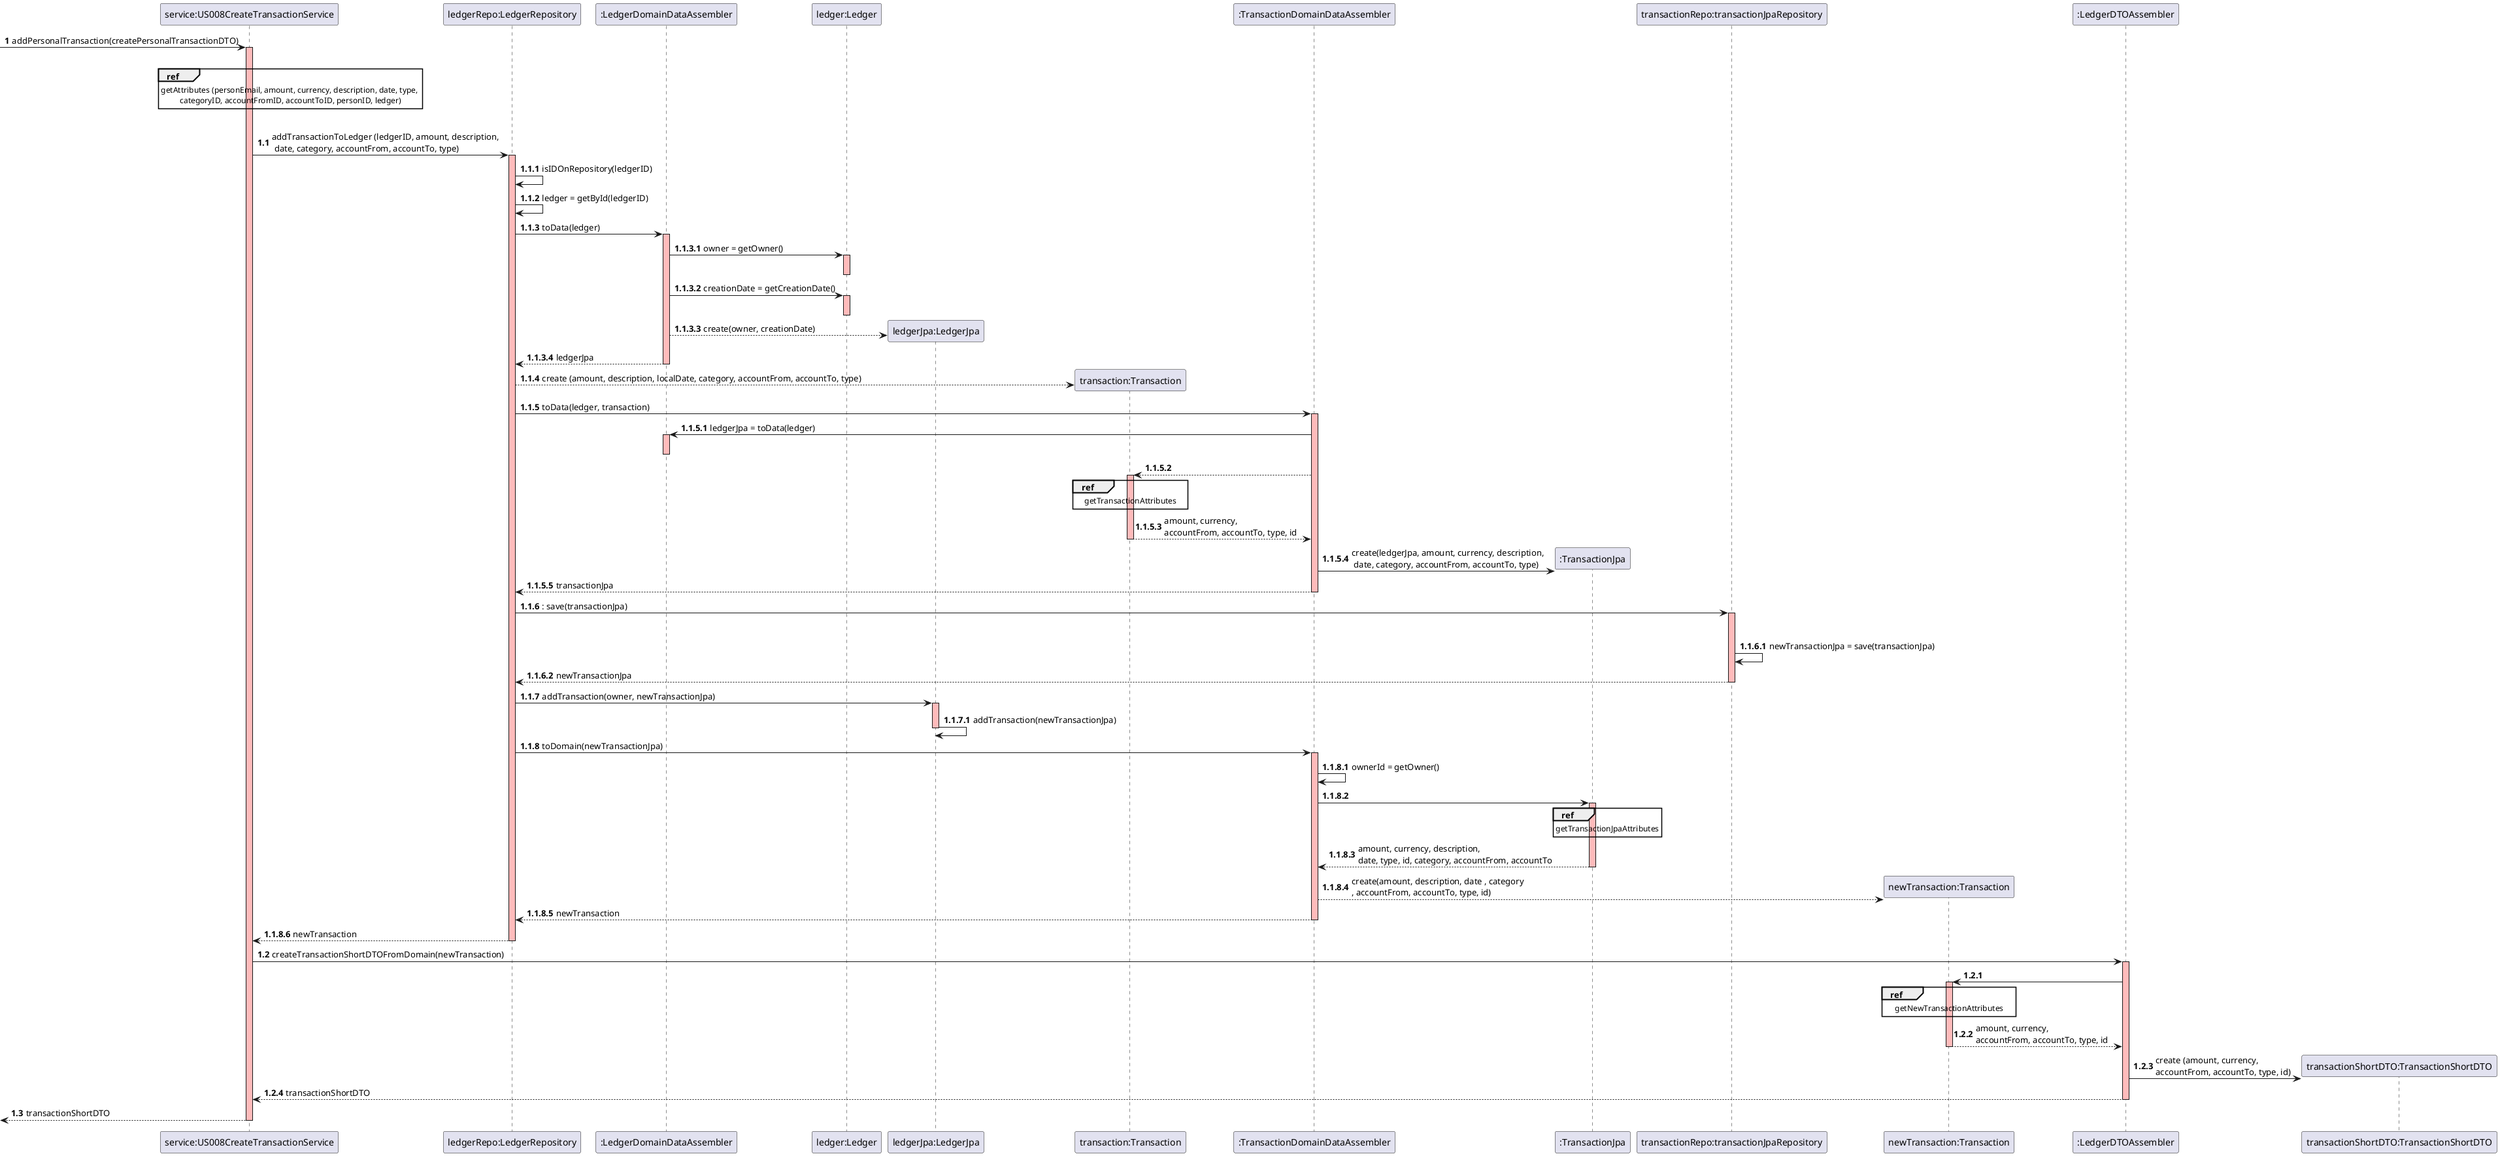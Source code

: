 @startuml

autonumber 1
-> "service:US008CreateTransactionService" : addPersonalTransaction(createPersonalTransactionDTO)
activate "service:US008CreateTransactionService"  #FFBBBB

|||

ref over "service:US008CreateTransactionService" : getAttributes (personEmail, amount, currency, description, date, type, \ncategoryID, accountFromID, accountToID, personID, ledger)

|||
autonumber 1.1
"service:US008CreateTransactionService" -> "ledgerRepo:LedgerRepository" : addTransactionToLedger (ledgerID, amount, description, \n date, category, accountFrom, accountTo, type)
activate "ledgerRepo:LedgerRepository" #FFBBBB

autonumber 1.1.1
"ledgerRepo:LedgerRepository" -> "ledgerRepo:LedgerRepository": isIDOnRepository(ledgerID)

"ledgerRepo:LedgerRepository" -> "ledgerRepo:LedgerRepository": ledger = getById(ledgerID)

"ledgerRepo:LedgerRepository"->":LedgerDomainDataAssembler": toData(ledger)
activate ":LedgerDomainDataAssembler" #FFBBBB

autonumber 1.1.3.1
":LedgerDomainDataAssembler"->"ledger:Ledger" : owner = getOwner()
activate "ledger:Ledger" #FFBBBB
deactivate "ledger:Ledger"

":LedgerDomainDataAssembler"->"ledger:Ledger" : creationDate = getCreationDate()
activate "ledger:Ledger" #FFBBBB
deactivate "ledger:Ledger"


create "ledgerJpa:LedgerJpa"
":LedgerDomainDataAssembler"-->"ledgerJpa:LedgerJpa" : create(owner, creationDate)
":LedgerDomainDataAssembler"-->"ledgerRepo:LedgerRepository" : ledgerJpa
deactivate ":LedgerDomainDataAssembler"

create "transaction:Transaction"
autonumber 1.1.4
"ledgerRepo:LedgerRepository"-->"transaction:Transaction": create (amount, description, localDate, category, accountFrom, accountTo, type)

"ledgerRepo:LedgerRepository"->":TransactionDomainDataAssembler": toData(ledger, transaction)
activate ":TransactionDomainDataAssembler" #FFBBBB

autonumber 1.1.5.1
":TransactionDomainDataAssembler"->":LedgerDomainDataAssembler": ledgerJpa = toData(ledger)
activate ":LedgerDomainDataAssembler" #FFBBBB
deactivate ":LedgerDomainDataAssembler" #FFBBBB


":TransactionDomainDataAssembler"-->"transaction:Transaction"
activate "transaction:Transaction" #FFBBBB
ref over "transaction:Transaction" : getTransactionAttributes
"transaction:Transaction"-->":TransactionDomainDataAssembler": amount, currency, \naccountFrom, accountTo, type, id
deactivate "transaction:Transaction" #FFBBBB

create ":TransactionJpa"
":TransactionDomainDataAssembler"->":TransactionJpa" : create(ledgerJpa, amount, currency, description,\n date, category, accountFrom, accountTo, type)

autonumber 1.1.5.5
":TransactionDomainDataAssembler"-->"ledgerRepo:LedgerRepository": transactionJpa
deactivate ":TransactionDomainDataAssembler"

autonumber 1.1.6
"ledgerRepo:LedgerRepository"->"transactionRepo:transactionJpaRepository": : save(transactionJpa)

activate "transactionRepo:transactionJpaRepository" #FFBBBB

deactivate ":TransactionDomainDataAssembler"

autonumber 1.1.6.1
"transactionRepo:transactionJpaRepository"->"transactionRepo:transactionJpaRepository": newTransactionJpa = save(transactionJpa)

"transactionRepo:transactionJpaRepository"-->"ledgerRepo:LedgerRepository": newTransactionJpa
deactivate "transactionRepo:transactionJpaRepository" #FFBBBB

autonumber 1.1.7
"ledgerRepo:LedgerRepository"->"ledgerJpa:LedgerJpa" : addTransaction(owner, newTransactionJpa)
activate "ledgerJpa:LedgerJpa" #FFBBBB

autonumber 1.1.7.1
"ledgerJpa:LedgerJpa"->"ledgerJpa:LedgerJpa" : addTransaction(newTransactionJpa)
deactivate "ledgerJpa:LedgerJpa" #FFBBBB

autonumber 1.1.8
"ledgerRepo:LedgerRepository"->":TransactionDomainDataAssembler":toDomain(newTransactionJpa)
activate ":TransactionDomainDataAssembler" #FFBBBB

autonumber 1.1.8.1
":TransactionDomainDataAssembler"->":TransactionDomainDataAssembler": ownerId = getOwner()

":TransactionDomainDataAssembler" -> ":TransactionJpa"
activate ":TransactionJpa" #FFBBBB
ref over ":TransactionJpa" : getTransactionJpaAttributes
":TransactionJpa" --> ":TransactionDomainDataAssembler" : amount, currency, description, \ndate, type, id, category, accountFrom, accountTo
deactivate ":TransactionJpa"

create "newTransaction:Transaction"
":TransactionDomainDataAssembler"-->"newTransaction:Transaction" : create(amount, description, date , category\n, accountFrom, accountTo, type, id)
":TransactionDomainDataAssembler" --> "ledgerRepo:LedgerRepository" : newTransaction
deactivate ":TransactionDomainDataAssembler"


"ledgerRepo:LedgerRepository" --> "service:US008CreateTransactionService" : newTransaction
deactivate "ledgerRepo:LedgerRepository"

autonumber 1.2
"service:US008CreateTransactionService"->":LedgerDTOAssembler":createTransactionShortDTOFromDomain(newTransaction)
activate ":LedgerDTOAssembler" #FFBBBB

autonumber 1.2.1
":LedgerDTOAssembler"->"newTransaction:Transaction":
activate "newTransaction:Transaction" #FFBBBB

ref over "newTransaction:Transaction" : getNewTransactionAttributes
"newTransaction:Transaction"-->":LedgerDTOAssembler": amount, currency, \naccountFrom, accountTo, type, id
deactivate "newTransaction:Transaction" #FFBBBB

create "transactionShortDTO:TransactionShortDTO"
":LedgerDTOAssembler"->"transactionShortDTO:TransactionShortDTO": create (amount, currency, \naccountFrom, accountTo, type, id)

":LedgerDTOAssembler" --> "service:US008CreateTransactionService" : transactionShortDTO
deactivate ":LedgerDTOAssembler"

autonumber 1.3
<-- "service:US008CreateTransactionService" : transactionShortDTO
deactivate "service:US008CreateTransactionService"

@enduml